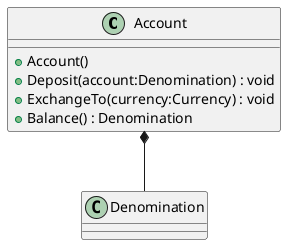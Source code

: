 @startuml
class Account {
'    - _balance : Denomination
    + Account()
    + Deposit(account:Denomination) : void
    + ExchangeTo(currency:Currency) : void
    + Balance() : Denomination
}

Account *-- Denomination 
@enduml
